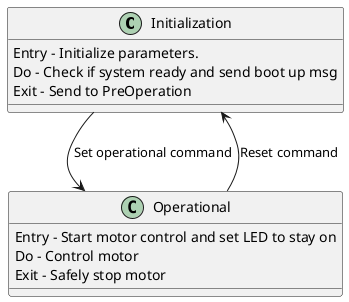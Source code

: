 @startuml Part1

Initialization : Entry - Initialize parameters.
Initialization : Do - Check if system ready and send boot up msg
Initialization : Exit - Send to PreOperation


Initialization --> Operational : Set operational command 
Operational : Entry - Start motor control and set LED to stay on
Operational : Do - Control motor
Operational : Exit - Safely stop motor
Operational --> Initialization : Reset command


@enduml